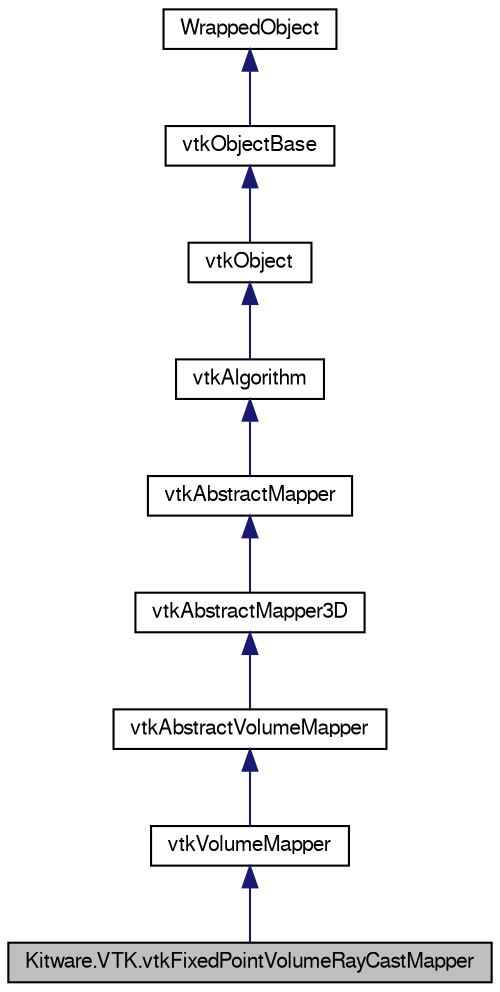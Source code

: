 digraph G
{
  bgcolor="transparent";
  edge [fontname="FreeSans",fontsize="10",labelfontname="FreeSans",labelfontsize="10"];
  node [fontname="FreeSans",fontsize="10",shape=record];
  Node1 [label="Kitware.VTK.vtkFixedPointVolumeRayCastMapper",height=0.2,width=0.4,color="black", fillcolor="grey75", style="filled" fontcolor="black"];
  Node2 -> Node1 [dir="back",color="midnightblue",fontsize="10",style="solid",fontname="FreeSans"];
  Node2 [label="vtkVolumeMapper",height=0.2,width=0.4,color="black",URL="$class_kitware_1_1_v_t_k_1_1vtk_volume_mapper.html",tooltip="vtkVolumeMapper - Abstract class for a volume mapper"];
  Node3 -> Node2 [dir="back",color="midnightblue",fontsize="10",style="solid",fontname="FreeSans"];
  Node3 [label="vtkAbstractVolumeMapper",height=0.2,width=0.4,color="black",URL="$class_kitware_1_1_v_t_k_1_1vtk_abstract_volume_mapper.html",tooltip="vtkAbstractVolumeMapper - Abstract class for a volume mapper"];
  Node4 -> Node3 [dir="back",color="midnightblue",fontsize="10",style="solid",fontname="FreeSans"];
  Node4 [label="vtkAbstractMapper3D",height=0.2,width=0.4,color="black",URL="$class_kitware_1_1_v_t_k_1_1vtk_abstract_mapper3_d.html",tooltip="vtkAbstractMapper3D - abstract class specifies interface to map 3D data"];
  Node5 -> Node4 [dir="back",color="midnightblue",fontsize="10",style="solid",fontname="FreeSans"];
  Node5 [label="vtkAbstractMapper",height=0.2,width=0.4,color="black",URL="$class_kitware_1_1_v_t_k_1_1vtk_abstract_mapper.html",tooltip="vtkAbstractMapper - abstract class specifies interface to map data"];
  Node6 -> Node5 [dir="back",color="midnightblue",fontsize="10",style="solid",fontname="FreeSans"];
  Node6 [label="vtkAlgorithm",height=0.2,width=0.4,color="black",URL="$class_kitware_1_1_v_t_k_1_1vtk_algorithm.html",tooltip="vtkAlgorithm - Superclass for all sources, filters, and sinks in VTK."];
  Node7 -> Node6 [dir="back",color="midnightblue",fontsize="10",style="solid",fontname="FreeSans"];
  Node7 [label="vtkObject",height=0.2,width=0.4,color="black",URL="$class_kitware_1_1_v_t_k_1_1vtk_object.html",tooltip="vtkObject - abstract base class for most VTK objects"];
  Node8 -> Node7 [dir="back",color="midnightblue",fontsize="10",style="solid",fontname="FreeSans"];
  Node8 [label="vtkObjectBase",height=0.2,width=0.4,color="black",URL="$class_kitware_1_1_v_t_k_1_1vtk_object_base.html",tooltip="vtkObjectBase - abstract base class for most VTK objects"];
  Node9 -> Node8 [dir="back",color="midnightblue",fontsize="10",style="solid",fontname="FreeSans"];
  Node9 [label="WrappedObject",height=0.2,width=0.4,color="black",URL="$class_kitware_1_1_v_t_k_1_1_wrapped_object.html",tooltip="Base class for all the mummy wrapped classes in Kitware.VTK."];
}
